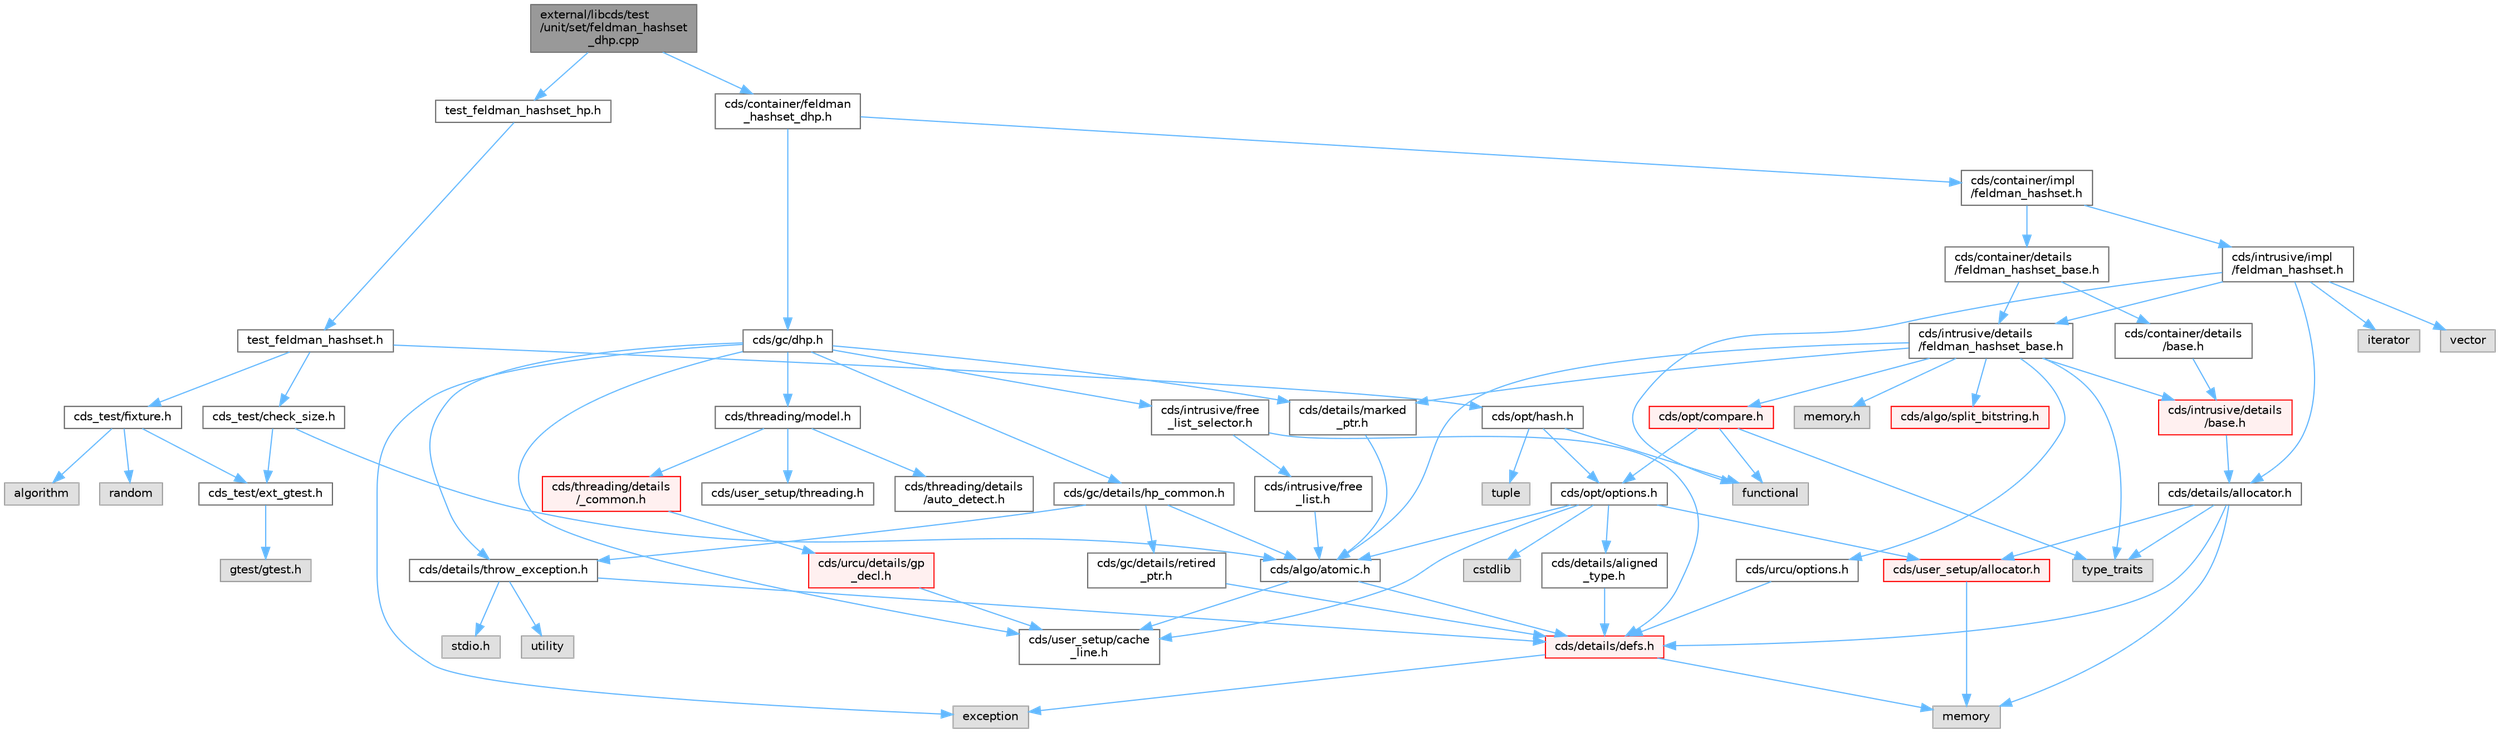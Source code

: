 digraph "external/libcds/test/unit/set/feldman_hashset_dhp.cpp"
{
 // LATEX_PDF_SIZE
  bgcolor="transparent";
  edge [fontname=Helvetica,fontsize=10,labelfontname=Helvetica,labelfontsize=10];
  node [fontname=Helvetica,fontsize=10,shape=box,height=0.2,width=0.4];
  Node1 [id="Node000001",label="external/libcds/test\l/unit/set/feldman_hashset\l_dhp.cpp",height=0.2,width=0.4,color="gray40", fillcolor="grey60", style="filled", fontcolor="black",tooltip=" "];
  Node1 -> Node2 [id="edge79_Node000001_Node000002",color="steelblue1",style="solid",tooltip=" "];
  Node2 [id="Node000002",label="test_feldman_hashset_hp.h",height=0.2,width=0.4,color="grey40", fillcolor="white", style="filled",URL="$test__feldman__hashset__hp_8h.html",tooltip=" "];
  Node2 -> Node3 [id="edge80_Node000002_Node000003",color="steelblue1",style="solid",tooltip=" "];
  Node3 [id="Node000003",label="test_feldman_hashset.h",height=0.2,width=0.4,color="grey40", fillcolor="white", style="filled",URL="$test__feldman__hashset_8h.html",tooltip=" "];
  Node3 -> Node4 [id="edge81_Node000003_Node000004",color="steelblue1",style="solid",tooltip=" "];
  Node4 [id="Node000004",label="cds_test/check_size.h",height=0.2,width=0.4,color="grey40", fillcolor="white", style="filled",URL="$check__size_8h.html",tooltip=" "];
  Node4 -> Node5 [id="edge82_Node000004_Node000005",color="steelblue1",style="solid",tooltip=" "];
  Node5 [id="Node000005",label="cds_test/ext_gtest.h",height=0.2,width=0.4,color="grey40", fillcolor="white", style="filled",URL="$ext__gtest_8h.html",tooltip=" "];
  Node5 -> Node6 [id="edge83_Node000005_Node000006",color="steelblue1",style="solid",tooltip=" "];
  Node6 [id="Node000006",label="gtest/gtest.h",height=0.2,width=0.4,color="grey60", fillcolor="#E0E0E0", style="filled",tooltip=" "];
  Node4 -> Node7 [id="edge84_Node000004_Node000007",color="steelblue1",style="solid",tooltip=" "];
  Node7 [id="Node000007",label="cds/algo/atomic.h",height=0.2,width=0.4,color="grey40", fillcolor="white", style="filled",URL="$external_2libcds_2cds_2algo_2atomic_8h.html",tooltip=" "];
  Node7 -> Node8 [id="edge85_Node000007_Node000008",color="steelblue1",style="solid",tooltip=" "];
  Node8 [id="Node000008",label="cds/details/defs.h",height=0.2,width=0.4,color="red", fillcolor="#FFF0F0", style="filled",URL="$details_2defs_8h.html",tooltip=" "];
  Node8 -> Node13 [id="edge86_Node000008_Node000013",color="steelblue1",style="solid",tooltip=" "];
  Node13 [id="Node000013",label="exception",height=0.2,width=0.4,color="grey60", fillcolor="#E0E0E0", style="filled",tooltip=" "];
  Node8 -> Node16 [id="edge87_Node000008_Node000016",color="steelblue1",style="solid",tooltip=" "];
  Node16 [id="Node000016",label="memory",height=0.2,width=0.4,color="grey60", fillcolor="#E0E0E0", style="filled",tooltip=" "];
  Node7 -> Node21 [id="edge88_Node000007_Node000021",color="steelblue1",style="solid",tooltip=" "];
  Node21 [id="Node000021",label="cds/user_setup/cache\l_line.h",height=0.2,width=0.4,color="grey40", fillcolor="white", style="filled",URL="$cache__line_8h.html",tooltip="Cache-line size definition"];
  Node3 -> Node22 [id="edge89_Node000003_Node000022",color="steelblue1",style="solid",tooltip=" "];
  Node22 [id="Node000022",label="cds_test/fixture.h",height=0.2,width=0.4,color="grey40", fillcolor="white", style="filled",URL="$fixture_8h.html",tooltip=" "];
  Node22 -> Node5 [id="edge90_Node000022_Node000005",color="steelblue1",style="solid",tooltip=" "];
  Node22 -> Node23 [id="edge91_Node000022_Node000023",color="steelblue1",style="solid",tooltip=" "];
  Node23 [id="Node000023",label="algorithm",height=0.2,width=0.4,color="grey60", fillcolor="#E0E0E0", style="filled",tooltip=" "];
  Node22 -> Node24 [id="edge92_Node000022_Node000024",color="steelblue1",style="solid",tooltip=" "];
  Node24 [id="Node000024",label="random",height=0.2,width=0.4,color="grey60", fillcolor="#E0E0E0", style="filled",tooltip=" "];
  Node3 -> Node25 [id="edge93_Node000003_Node000025",color="steelblue1",style="solid",tooltip=" "];
  Node25 [id="Node000025",label="cds/opt/hash.h",height=0.2,width=0.4,color="grey40", fillcolor="white", style="filled",URL="$external_2libcds_2cds_2opt_2hash_8h.html",tooltip=" "];
  Node25 -> Node26 [id="edge94_Node000025_Node000026",color="steelblue1",style="solid",tooltip=" "];
  Node26 [id="Node000026",label="tuple",height=0.2,width=0.4,color="grey60", fillcolor="#E0E0E0", style="filled",tooltip=" "];
  Node25 -> Node27 [id="edge95_Node000025_Node000027",color="steelblue1",style="solid",tooltip=" "];
  Node27 [id="Node000027",label="functional",height=0.2,width=0.4,color="grey60", fillcolor="#E0E0E0", style="filled",tooltip=" "];
  Node25 -> Node28 [id="edge96_Node000025_Node000028",color="steelblue1",style="solid",tooltip=" "];
  Node28 [id="Node000028",label="cds/opt/options.h",height=0.2,width=0.4,color="grey40", fillcolor="white", style="filled",URL="$opt_2options_8h.html",tooltip=" "];
  Node28 -> Node29 [id="edge97_Node000028_Node000029",color="steelblue1",style="solid",tooltip=" "];
  Node29 [id="Node000029",label="cstdlib",height=0.2,width=0.4,color="grey60", fillcolor="#E0E0E0", style="filled",tooltip=" "];
  Node28 -> Node30 [id="edge98_Node000028_Node000030",color="steelblue1",style="solid",tooltip=" "];
  Node30 [id="Node000030",label="cds/details/aligned\l_type.h",height=0.2,width=0.4,color="grey40", fillcolor="white", style="filled",URL="$aligned__type_8h.html",tooltip=" "];
  Node30 -> Node8 [id="edge99_Node000030_Node000008",color="steelblue1",style="solid",tooltip=" "];
  Node28 -> Node31 [id="edge100_Node000028_Node000031",color="steelblue1",style="solid",tooltip=" "];
  Node31 [id="Node000031",label="cds/user_setup/allocator.h",height=0.2,width=0.4,color="red", fillcolor="#FFF0F0", style="filled",URL="$external_2libcds_2cds_2user__setup_2allocator_8h.html",tooltip="Default implementation of allocator classes."];
  Node31 -> Node16 [id="edge101_Node000031_Node000016",color="steelblue1",style="solid",tooltip=" "];
  Node28 -> Node21 [id="edge102_Node000028_Node000021",color="steelblue1",style="solid",tooltip=" "];
  Node28 -> Node7 [id="edge103_Node000028_Node000007",color="steelblue1",style="solid",tooltip=" "];
  Node1 -> Node46 [id="edge104_Node000001_Node000046",color="steelblue1",style="solid",tooltip=" "];
  Node46 [id="Node000046",label="cds/container/feldman\l_hashset_dhp.h",height=0.2,width=0.4,color="grey40", fillcolor="white", style="filled",URL="$container_2feldman__hashset__dhp_8h.html",tooltip=" "];
  Node46 -> Node47 [id="edge105_Node000046_Node000047",color="steelblue1",style="solid",tooltip=" "];
  Node47 [id="Node000047",label="cds/container/impl\l/feldman_hashset.h",height=0.2,width=0.4,color="grey40", fillcolor="white", style="filled",URL="$container_2impl_2feldman__hashset_8h.html",tooltip=" "];
  Node47 -> Node48 [id="edge106_Node000047_Node000048",color="steelblue1",style="solid",tooltip=" "];
  Node48 [id="Node000048",label="cds/intrusive/impl\l/feldman_hashset.h",height=0.2,width=0.4,color="grey40", fillcolor="white", style="filled",URL="$intrusive_2impl_2feldman__hashset_8h.html",tooltip=" "];
  Node48 -> Node27 [id="edge107_Node000048_Node000027",color="steelblue1",style="solid",tooltip=" "];
  Node48 -> Node49 [id="edge108_Node000048_Node000049",color="steelblue1",style="solid",tooltip=" "];
  Node49 [id="Node000049",label="iterator",height=0.2,width=0.4,color="grey60", fillcolor="#E0E0E0", style="filled",tooltip=" "];
  Node48 -> Node50 [id="edge109_Node000048_Node000050",color="steelblue1",style="solid",tooltip=" "];
  Node50 [id="Node000050",label="vector",height=0.2,width=0.4,color="grey60", fillcolor="#E0E0E0", style="filled",tooltip=" "];
  Node48 -> Node51 [id="edge110_Node000048_Node000051",color="steelblue1",style="solid",tooltip=" "];
  Node51 [id="Node000051",label="cds/intrusive/details\l/feldman_hashset_base.h",height=0.2,width=0.4,color="grey40", fillcolor="white", style="filled",URL="$intrusive_2details_2feldman__hashset__base_8h.html",tooltip=" "];
  Node51 -> Node52 [id="edge111_Node000051_Node000052",color="steelblue1",style="solid",tooltip=" "];
  Node52 [id="Node000052",label="memory.h",height=0.2,width=0.4,color="grey60", fillcolor="#E0E0E0", style="filled",tooltip=" "];
  Node51 -> Node53 [id="edge112_Node000051_Node000053",color="steelblue1",style="solid",tooltip=" "];
  Node53 [id="Node000053",label="type_traits",height=0.2,width=0.4,color="grey60", fillcolor="#E0E0E0", style="filled",tooltip=" "];
  Node51 -> Node54 [id="edge113_Node000051_Node000054",color="steelblue1",style="solid",tooltip=" "];
  Node54 [id="Node000054",label="cds/intrusive/details\l/base.h",height=0.2,width=0.4,color="red", fillcolor="#FFF0F0", style="filled",URL="$external_2libcds_2cds_2intrusive_2details_2base_8h.html",tooltip=" "];
  Node54 -> Node57 [id="edge114_Node000054_Node000057",color="steelblue1",style="solid",tooltip=" "];
  Node57 [id="Node000057",label="cds/details/allocator.h",height=0.2,width=0.4,color="grey40", fillcolor="white", style="filled",URL="$external_2libcds_2cds_2details_2allocator_8h.html",tooltip=" "];
  Node57 -> Node53 [id="edge115_Node000057_Node000053",color="steelblue1",style="solid",tooltip=" "];
  Node57 -> Node16 [id="edge116_Node000057_Node000016",color="steelblue1",style="solid",tooltip=" "];
  Node57 -> Node8 [id="edge117_Node000057_Node000008",color="steelblue1",style="solid",tooltip=" "];
  Node57 -> Node31 [id="edge118_Node000057_Node000031",color="steelblue1",style="solid",tooltip=" "];
  Node51 -> Node62 [id="edge119_Node000051_Node000062",color="steelblue1",style="solid",tooltip=" "];
  Node62 [id="Node000062",label="cds/opt/compare.h",height=0.2,width=0.4,color="red", fillcolor="#FFF0F0", style="filled",URL="$external_2libcds_2cds_2opt_2compare_8h.html",tooltip=" "];
  Node62 -> Node53 [id="edge120_Node000062_Node000053",color="steelblue1",style="solid",tooltip=" "];
  Node62 -> Node27 [id="edge121_Node000062_Node000027",color="steelblue1",style="solid",tooltip=" "];
  Node62 -> Node28 [id="edge122_Node000062_Node000028",color="steelblue1",style="solid",tooltip=" "];
  Node51 -> Node7 [id="edge123_Node000051_Node000007",color="steelblue1",style="solid",tooltip=" "];
  Node51 -> Node63 [id="edge124_Node000051_Node000063",color="steelblue1",style="solid",tooltip=" "];
  Node63 [id="Node000063",label="cds/algo/split_bitstring.h",height=0.2,width=0.4,color="red", fillcolor="#FFF0F0", style="filled",URL="$split__bitstring_8h.html",tooltip=" "];
  Node51 -> Node65 [id="edge125_Node000051_Node000065",color="steelblue1",style="solid",tooltip=" "];
  Node65 [id="Node000065",label="cds/details/marked\l_ptr.h",height=0.2,width=0.4,color="grey40", fillcolor="white", style="filled",URL="$marked__ptr_8h.html",tooltip=" "];
  Node65 -> Node7 [id="edge126_Node000065_Node000007",color="steelblue1",style="solid",tooltip=" "];
  Node51 -> Node66 [id="edge127_Node000051_Node000066",color="steelblue1",style="solid",tooltip=" "];
  Node66 [id="Node000066",label="cds/urcu/options.h",height=0.2,width=0.4,color="grey40", fillcolor="white", style="filled",URL="$urcu_2options_8h.html",tooltip=" "];
  Node66 -> Node8 [id="edge128_Node000066_Node000008",color="steelblue1",style="solid",tooltip=" "];
  Node48 -> Node57 [id="edge129_Node000048_Node000057",color="steelblue1",style="solid",tooltip=" "];
  Node47 -> Node67 [id="edge130_Node000047_Node000067",color="steelblue1",style="solid",tooltip=" "];
  Node67 [id="Node000067",label="cds/container/details\l/feldman_hashset_base.h",height=0.2,width=0.4,color="grey40", fillcolor="white", style="filled",URL="$container_2details_2feldman__hashset__base_8h.html",tooltip=" "];
  Node67 -> Node51 [id="edge131_Node000067_Node000051",color="steelblue1",style="solid",tooltip=" "];
  Node67 -> Node68 [id="edge132_Node000067_Node000068",color="steelblue1",style="solid",tooltip=" "];
  Node68 [id="Node000068",label="cds/container/details\l/base.h",height=0.2,width=0.4,color="grey40", fillcolor="white", style="filled",URL="$external_2libcds_2cds_2container_2details_2base_8h.html",tooltip=" "];
  Node68 -> Node54 [id="edge133_Node000068_Node000054",color="steelblue1",style="solid",tooltip=" "];
  Node46 -> Node69 [id="edge134_Node000046_Node000069",color="steelblue1",style="solid",tooltip=" "];
  Node69 [id="Node000069",label="cds/gc/dhp.h",height=0.2,width=0.4,color="grey40", fillcolor="white", style="filled",URL="$dhp_8h.html",tooltip=" "];
  Node69 -> Node13 [id="edge135_Node000069_Node000013",color="steelblue1",style="solid",tooltip=" "];
  Node69 -> Node70 [id="edge136_Node000069_Node000070",color="steelblue1",style="solid",tooltip=" "];
  Node70 [id="Node000070",label="cds/gc/details/hp_common.h",height=0.2,width=0.4,color="grey40", fillcolor="white", style="filled",URL="$hp__common_8h.html",tooltip=" "];
  Node70 -> Node7 [id="edge137_Node000070_Node000007",color="steelblue1",style="solid",tooltip=" "];
  Node70 -> Node71 [id="edge138_Node000070_Node000071",color="steelblue1",style="solid",tooltip=" "];
  Node71 [id="Node000071",label="cds/gc/details/retired\l_ptr.h",height=0.2,width=0.4,color="grey40", fillcolor="white", style="filled",URL="$retired__ptr_8h.html",tooltip=" "];
  Node71 -> Node8 [id="edge139_Node000071_Node000008",color="steelblue1",style="solid",tooltip=" "];
  Node70 -> Node43 [id="edge140_Node000070_Node000043",color="steelblue1",style="solid",tooltip=" "];
  Node43 [id="Node000043",label="cds/details/throw_exception.h",height=0.2,width=0.4,color="grey40", fillcolor="white", style="filled",URL="$throw__exception_8h.html",tooltip=" "];
  Node43 -> Node8 [id="edge141_Node000043_Node000008",color="steelblue1",style="solid",tooltip=" "];
  Node43 -> Node44 [id="edge142_Node000043_Node000044",color="steelblue1",style="solid",tooltip=" "];
  Node44 [id="Node000044",label="stdio.h",height=0.2,width=0.4,color="grey60", fillcolor="#E0E0E0", style="filled",tooltip=" "];
  Node43 -> Node45 [id="edge143_Node000043_Node000045",color="steelblue1",style="solid",tooltip=" "];
  Node45 [id="Node000045",label="utility",height=0.2,width=0.4,color="grey60", fillcolor="#E0E0E0", style="filled",tooltip=" "];
  Node69 -> Node72 [id="edge144_Node000069_Node000072",color="steelblue1",style="solid",tooltip=" "];
  Node72 [id="Node000072",label="cds/threading/model.h",height=0.2,width=0.4,color="grey40", fillcolor="white", style="filled",URL="$model_8h.html",tooltip=" "];
  Node72 -> Node73 [id="edge145_Node000072_Node000073",color="steelblue1",style="solid",tooltip=" "];
  Node73 [id="Node000073",label="cds/threading/details\l/_common.h",height=0.2,width=0.4,color="red", fillcolor="#FFF0F0", style="filled",URL="$__common_8h.html",tooltip=" "];
  Node73 -> Node74 [id="edge146_Node000073_Node000074",color="steelblue1",style="solid",tooltip=" "];
  Node74 [id="Node000074",label="cds/urcu/details/gp\l_decl.h",height=0.2,width=0.4,color="red", fillcolor="#FFF0F0", style="filled",URL="$gp__decl_8h.html",tooltip=" "];
  Node74 -> Node21 [id="edge147_Node000074_Node000021",color="steelblue1",style="solid",tooltip=" "];
  Node72 -> Node81 [id="edge148_Node000072_Node000081",color="steelblue1",style="solid",tooltip=" "];
  Node81 [id="Node000081",label="cds/user_setup/threading.h",height=0.2,width=0.4,color="grey40", fillcolor="white", style="filled",URL="$external_2libcds_2cds_2user__setup_2threading_8h.html",tooltip=" "];
  Node72 -> Node82 [id="edge149_Node000072_Node000082",color="steelblue1",style="solid",tooltip=" "];
  Node82 [id="Node000082",label="cds/threading/details\l/auto_detect.h",height=0.2,width=0.4,color="grey40", fillcolor="white", style="filled",URL="$auto__detect_8h.html",tooltip=" "];
  Node69 -> Node83 [id="edge150_Node000069_Node000083",color="steelblue1",style="solid",tooltip=" "];
  Node83 [id="Node000083",label="cds/intrusive/free\l_list_selector.h",height=0.2,width=0.4,color="grey40", fillcolor="white", style="filled",URL="$free__list__selector_8h.html",tooltip=" "];
  Node83 -> Node8 [id="edge151_Node000083_Node000008",color="steelblue1",style="solid",tooltip=" "];
  Node83 -> Node84 [id="edge152_Node000083_Node000084",color="steelblue1",style="solid",tooltip=" "];
  Node84 [id="Node000084",label="cds/intrusive/free\l_list.h",height=0.2,width=0.4,color="grey40", fillcolor="white", style="filled",URL="$free__list_8h.html",tooltip=" "];
  Node84 -> Node7 [id="edge153_Node000084_Node000007",color="steelblue1",style="solid",tooltip=" "];
  Node69 -> Node43 [id="edge154_Node000069_Node000043",color="steelblue1",style="solid",tooltip=" "];
  Node69 -> Node65 [id="edge155_Node000069_Node000065",color="steelblue1",style="solid",tooltip=" "];
  Node69 -> Node21 [id="edge156_Node000069_Node000021",color="steelblue1",style="solid",tooltip=" "];
}

